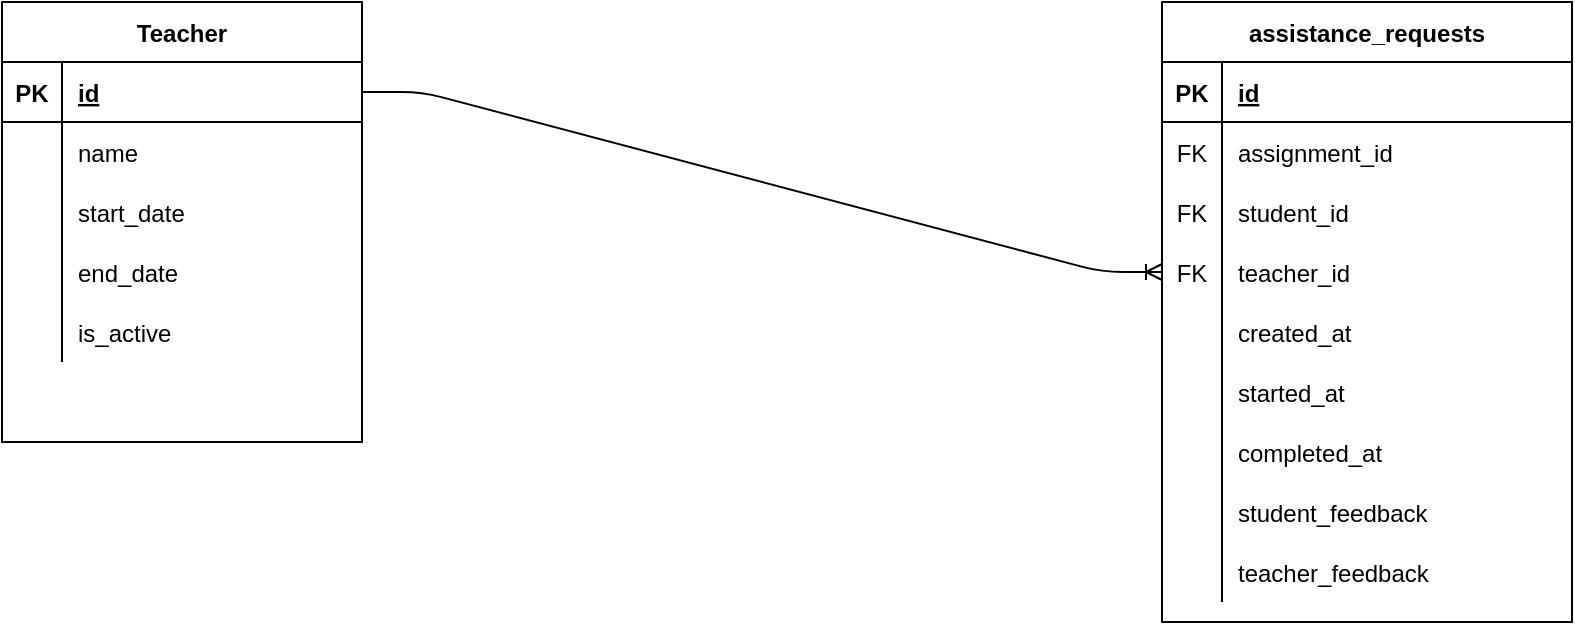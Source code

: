 <mxfile version="13.7.1" type="device"><diagram id="WS695FGDfnuc3zvtWllS" name="Page-1"><mxGraphModel dx="1660" dy="751" grid="1" gridSize="10" guides="1" tooltips="1" connect="1" arrows="1" fold="1" page="1" pageScale="1" pageWidth="850" pageHeight="1100" math="0" shadow="0"><root><mxCell id="0"/><mxCell id="1" parent="0"/><mxCell id="RLynwHqd7Sk4YO5sZ9Fi-1" value="Teacher" style="shape=table;startSize=30;container=1;collapsible=1;childLayout=tableLayout;fixedRows=1;rowLines=0;fontStyle=1;align=center;resizeLast=1;" vertex="1" parent="1"><mxGeometry x="-40" y="130" width="180" height="220" as="geometry"/></mxCell><mxCell id="RLynwHqd7Sk4YO5sZ9Fi-2" value="" style="shape=partialRectangle;collapsible=0;dropTarget=0;pointerEvents=0;fillColor=none;top=0;left=0;bottom=1;right=0;points=[[0,0.5],[1,0.5]];portConstraint=eastwest;" vertex="1" parent="RLynwHqd7Sk4YO5sZ9Fi-1"><mxGeometry y="30" width="180" height="30" as="geometry"/></mxCell><mxCell id="RLynwHqd7Sk4YO5sZ9Fi-3" value="PK" style="shape=partialRectangle;connectable=0;fillColor=none;top=0;left=0;bottom=0;right=0;fontStyle=1;overflow=hidden;" vertex="1" parent="RLynwHqd7Sk4YO5sZ9Fi-2"><mxGeometry width="30" height="30" as="geometry"/></mxCell><mxCell id="RLynwHqd7Sk4YO5sZ9Fi-4" value="id" style="shape=partialRectangle;connectable=0;fillColor=none;top=0;left=0;bottom=0;right=0;align=left;spacingLeft=6;fontStyle=5;overflow=hidden;" vertex="1" parent="RLynwHqd7Sk4YO5sZ9Fi-2"><mxGeometry x="30" width="150" height="30" as="geometry"/></mxCell><mxCell id="RLynwHqd7Sk4YO5sZ9Fi-5" value="" style="shape=partialRectangle;collapsible=0;dropTarget=0;pointerEvents=0;fillColor=none;top=0;left=0;bottom=0;right=0;points=[[0,0.5],[1,0.5]];portConstraint=eastwest;" vertex="1" parent="RLynwHqd7Sk4YO5sZ9Fi-1"><mxGeometry y="60" width="180" height="30" as="geometry"/></mxCell><mxCell id="RLynwHqd7Sk4YO5sZ9Fi-6" value="" style="shape=partialRectangle;connectable=0;fillColor=none;top=0;left=0;bottom=0;right=0;editable=1;overflow=hidden;" vertex="1" parent="RLynwHqd7Sk4YO5sZ9Fi-5"><mxGeometry width="30" height="30" as="geometry"/></mxCell><mxCell id="RLynwHqd7Sk4YO5sZ9Fi-7" value="name" style="shape=partialRectangle;connectable=0;fillColor=none;top=0;left=0;bottom=0;right=0;align=left;spacingLeft=6;overflow=hidden;" vertex="1" parent="RLynwHqd7Sk4YO5sZ9Fi-5"><mxGeometry x="30" width="150" height="30" as="geometry"/></mxCell><mxCell id="RLynwHqd7Sk4YO5sZ9Fi-8" value="" style="shape=partialRectangle;collapsible=0;dropTarget=0;pointerEvents=0;fillColor=none;top=0;left=0;bottom=0;right=0;points=[[0,0.5],[1,0.5]];portConstraint=eastwest;" vertex="1" parent="RLynwHqd7Sk4YO5sZ9Fi-1"><mxGeometry y="90" width="180" height="30" as="geometry"/></mxCell><mxCell id="RLynwHqd7Sk4YO5sZ9Fi-9" value="" style="shape=partialRectangle;connectable=0;fillColor=none;top=0;left=0;bottom=0;right=0;editable=1;overflow=hidden;" vertex="1" parent="RLynwHqd7Sk4YO5sZ9Fi-8"><mxGeometry width="30" height="30" as="geometry"/></mxCell><mxCell id="RLynwHqd7Sk4YO5sZ9Fi-10" value="start_date" style="shape=partialRectangle;connectable=0;fillColor=none;top=0;left=0;bottom=0;right=0;align=left;spacingLeft=6;overflow=hidden;" vertex="1" parent="RLynwHqd7Sk4YO5sZ9Fi-8"><mxGeometry x="30" width="150" height="30" as="geometry"/></mxCell><mxCell id="RLynwHqd7Sk4YO5sZ9Fi-11" value="" style="shape=partialRectangle;collapsible=0;dropTarget=0;pointerEvents=0;fillColor=none;top=0;left=0;bottom=0;right=0;points=[[0,0.5],[1,0.5]];portConstraint=eastwest;" vertex="1" parent="RLynwHqd7Sk4YO5sZ9Fi-1"><mxGeometry y="120" width="180" height="30" as="geometry"/></mxCell><mxCell id="RLynwHqd7Sk4YO5sZ9Fi-12" value="" style="shape=partialRectangle;connectable=0;fillColor=none;top=0;left=0;bottom=0;right=0;editable=1;overflow=hidden;" vertex="1" parent="RLynwHqd7Sk4YO5sZ9Fi-11"><mxGeometry width="30" height="30" as="geometry"/></mxCell><mxCell id="RLynwHqd7Sk4YO5sZ9Fi-13" value="end_date" style="shape=partialRectangle;connectable=0;fillColor=none;top=0;left=0;bottom=0;right=0;align=left;spacingLeft=6;overflow=hidden;" vertex="1" parent="RLynwHqd7Sk4YO5sZ9Fi-11"><mxGeometry x="30" width="150" height="30" as="geometry"/></mxCell><mxCell id="RLynwHqd7Sk4YO5sZ9Fi-28" value="" style="shape=partialRectangle;collapsible=0;dropTarget=0;pointerEvents=0;fillColor=none;top=0;left=0;bottom=0;right=0;points=[[0,0.5],[1,0.5]];portConstraint=eastwest;" vertex="1" parent="RLynwHqd7Sk4YO5sZ9Fi-1"><mxGeometry y="150" width="180" height="30" as="geometry"/></mxCell><mxCell id="RLynwHqd7Sk4YO5sZ9Fi-29" value="" style="shape=partialRectangle;connectable=0;fillColor=none;top=0;left=0;bottom=0;right=0;editable=1;overflow=hidden;" vertex="1" parent="RLynwHqd7Sk4YO5sZ9Fi-28"><mxGeometry width="30" height="30" as="geometry"/></mxCell><mxCell id="RLynwHqd7Sk4YO5sZ9Fi-30" value="is_active" style="shape=partialRectangle;connectable=0;fillColor=none;top=0;left=0;bottom=0;right=0;align=left;spacingLeft=6;overflow=hidden;" vertex="1" parent="RLynwHqd7Sk4YO5sZ9Fi-28"><mxGeometry x="30" width="150" height="30" as="geometry"/></mxCell><mxCell id="RLynwHqd7Sk4YO5sZ9Fi-14" value="assistance_requests" style="shape=table;startSize=30;container=1;collapsible=1;childLayout=tableLayout;fixedRows=1;rowLines=0;fontStyle=1;align=center;resizeLast=1;" vertex="1" parent="1"><mxGeometry x="540" y="130" width="205" height="310" as="geometry"/></mxCell><mxCell id="RLynwHqd7Sk4YO5sZ9Fi-15" value="" style="shape=partialRectangle;collapsible=0;dropTarget=0;pointerEvents=0;fillColor=none;top=0;left=0;bottom=1;right=0;points=[[0,0.5],[1,0.5]];portConstraint=eastwest;" vertex="1" parent="RLynwHqd7Sk4YO5sZ9Fi-14"><mxGeometry y="30" width="205" height="30" as="geometry"/></mxCell><mxCell id="RLynwHqd7Sk4YO5sZ9Fi-16" value="PK" style="shape=partialRectangle;connectable=0;fillColor=none;top=0;left=0;bottom=0;right=0;fontStyle=1;overflow=hidden;" vertex="1" parent="RLynwHqd7Sk4YO5sZ9Fi-15"><mxGeometry width="30" height="30" as="geometry"/></mxCell><mxCell id="RLynwHqd7Sk4YO5sZ9Fi-17" value="id" style="shape=partialRectangle;connectable=0;fillColor=none;top=0;left=0;bottom=0;right=0;align=left;spacingLeft=6;fontStyle=5;overflow=hidden;" vertex="1" parent="RLynwHqd7Sk4YO5sZ9Fi-15"><mxGeometry x="30" width="175" height="30" as="geometry"/></mxCell><mxCell id="RLynwHqd7Sk4YO5sZ9Fi-18" value="" style="shape=partialRectangle;collapsible=0;dropTarget=0;pointerEvents=0;fillColor=none;top=0;left=0;bottom=0;right=0;points=[[0,0.5],[1,0.5]];portConstraint=eastwest;" vertex="1" parent="RLynwHqd7Sk4YO5sZ9Fi-14"><mxGeometry y="60" width="205" height="30" as="geometry"/></mxCell><mxCell id="RLynwHqd7Sk4YO5sZ9Fi-19" value="FK" style="shape=partialRectangle;connectable=0;fillColor=none;top=0;left=0;bottom=0;right=0;editable=1;overflow=hidden;" vertex="1" parent="RLynwHqd7Sk4YO5sZ9Fi-18"><mxGeometry width="30" height="30" as="geometry"/></mxCell><mxCell id="RLynwHqd7Sk4YO5sZ9Fi-20" value="assignment_id" style="shape=partialRectangle;connectable=0;fillColor=none;top=0;left=0;bottom=0;right=0;align=left;spacingLeft=6;overflow=hidden;" vertex="1" parent="RLynwHqd7Sk4YO5sZ9Fi-18"><mxGeometry x="30" width="175" height="30" as="geometry"/></mxCell><mxCell id="RLynwHqd7Sk4YO5sZ9Fi-21" value="" style="shape=partialRectangle;collapsible=0;dropTarget=0;pointerEvents=0;fillColor=none;top=0;left=0;bottom=0;right=0;points=[[0,0.5],[1,0.5]];portConstraint=eastwest;" vertex="1" parent="RLynwHqd7Sk4YO5sZ9Fi-14"><mxGeometry y="90" width="205" height="30" as="geometry"/></mxCell><mxCell id="RLynwHqd7Sk4YO5sZ9Fi-22" value="FK" style="shape=partialRectangle;connectable=0;fillColor=none;top=0;left=0;bottom=0;right=0;editable=1;overflow=hidden;" vertex="1" parent="RLynwHqd7Sk4YO5sZ9Fi-21"><mxGeometry width="30" height="30" as="geometry"/></mxCell><mxCell id="RLynwHqd7Sk4YO5sZ9Fi-23" value="student_id" style="shape=partialRectangle;connectable=0;fillColor=none;top=0;left=0;bottom=0;right=0;align=left;spacingLeft=6;overflow=hidden;" vertex="1" parent="RLynwHqd7Sk4YO5sZ9Fi-21"><mxGeometry x="30" width="175" height="30" as="geometry"/></mxCell><mxCell id="RLynwHqd7Sk4YO5sZ9Fi-24" value="" style="shape=partialRectangle;collapsible=0;dropTarget=0;pointerEvents=0;fillColor=none;top=0;left=0;bottom=0;right=0;points=[[0,0.5],[1,0.5]];portConstraint=eastwest;" vertex="1" parent="RLynwHqd7Sk4YO5sZ9Fi-14"><mxGeometry y="120" width="205" height="30" as="geometry"/></mxCell><mxCell id="RLynwHqd7Sk4YO5sZ9Fi-25" value="FK" style="shape=partialRectangle;connectable=0;fillColor=none;top=0;left=0;bottom=0;right=0;editable=1;overflow=hidden;" vertex="1" parent="RLynwHqd7Sk4YO5sZ9Fi-24"><mxGeometry width="30" height="30" as="geometry"/></mxCell><mxCell id="RLynwHqd7Sk4YO5sZ9Fi-26" value="teacher_id" style="shape=partialRectangle;connectable=0;fillColor=none;top=0;left=0;bottom=0;right=0;align=left;spacingLeft=6;overflow=hidden;" vertex="1" parent="RLynwHqd7Sk4YO5sZ9Fi-24"><mxGeometry x="30" width="175" height="30" as="geometry"/></mxCell><mxCell id="RLynwHqd7Sk4YO5sZ9Fi-40" value="" style="shape=partialRectangle;collapsible=0;dropTarget=0;pointerEvents=0;fillColor=none;top=0;left=0;bottom=0;right=0;points=[[0,0.5],[1,0.5]];portConstraint=eastwest;" vertex="1" parent="RLynwHqd7Sk4YO5sZ9Fi-14"><mxGeometry y="150" width="205" height="30" as="geometry"/></mxCell><mxCell id="RLynwHqd7Sk4YO5sZ9Fi-41" value="" style="shape=partialRectangle;connectable=0;fillColor=none;top=0;left=0;bottom=0;right=0;editable=1;overflow=hidden;" vertex="1" parent="RLynwHqd7Sk4YO5sZ9Fi-40"><mxGeometry width="30" height="30" as="geometry"/></mxCell><mxCell id="RLynwHqd7Sk4YO5sZ9Fi-42" value="created_at" style="shape=partialRectangle;connectable=0;fillColor=none;top=0;left=0;bottom=0;right=0;align=left;spacingLeft=6;overflow=hidden;" vertex="1" parent="RLynwHqd7Sk4YO5sZ9Fi-40"><mxGeometry x="30" width="175" height="30" as="geometry"/></mxCell><mxCell id="RLynwHqd7Sk4YO5sZ9Fi-36" value="" style="shape=partialRectangle;collapsible=0;dropTarget=0;pointerEvents=0;fillColor=none;top=0;left=0;bottom=0;right=0;points=[[0,0.5],[1,0.5]];portConstraint=eastwest;" vertex="1" parent="RLynwHqd7Sk4YO5sZ9Fi-14"><mxGeometry y="180" width="205" height="30" as="geometry"/></mxCell><mxCell id="RLynwHqd7Sk4YO5sZ9Fi-37" value="" style="shape=partialRectangle;connectable=0;fillColor=none;top=0;left=0;bottom=0;right=0;editable=1;overflow=hidden;" vertex="1" parent="RLynwHqd7Sk4YO5sZ9Fi-36"><mxGeometry width="30" height="30" as="geometry"/></mxCell><mxCell id="RLynwHqd7Sk4YO5sZ9Fi-38" value="started_at" style="shape=partialRectangle;connectable=0;fillColor=none;top=0;left=0;bottom=0;right=0;align=left;spacingLeft=6;overflow=hidden;" vertex="1" parent="RLynwHqd7Sk4YO5sZ9Fi-36"><mxGeometry x="30" width="175" height="30" as="geometry"/></mxCell><mxCell id="RLynwHqd7Sk4YO5sZ9Fi-32" value="" style="shape=partialRectangle;collapsible=0;dropTarget=0;pointerEvents=0;fillColor=none;top=0;left=0;bottom=0;right=0;points=[[0,0.5],[1,0.5]];portConstraint=eastwest;" vertex="1" parent="RLynwHqd7Sk4YO5sZ9Fi-14"><mxGeometry y="210" width="205" height="30" as="geometry"/></mxCell><mxCell id="RLynwHqd7Sk4YO5sZ9Fi-33" value="" style="shape=partialRectangle;connectable=0;fillColor=none;top=0;left=0;bottom=0;right=0;editable=1;overflow=hidden;" vertex="1" parent="RLynwHqd7Sk4YO5sZ9Fi-32"><mxGeometry width="30" height="30" as="geometry"/></mxCell><mxCell id="RLynwHqd7Sk4YO5sZ9Fi-34" value="completed_at" style="shape=partialRectangle;connectable=0;fillColor=none;top=0;left=0;bottom=0;right=0;align=left;spacingLeft=6;overflow=hidden;" vertex="1" parent="RLynwHqd7Sk4YO5sZ9Fi-32"><mxGeometry x="30" width="175" height="30" as="geometry"/></mxCell><mxCell id="RLynwHqd7Sk4YO5sZ9Fi-44" value="" style="shape=partialRectangle;collapsible=0;dropTarget=0;pointerEvents=0;fillColor=none;top=0;left=0;bottom=0;right=0;points=[[0,0.5],[1,0.5]];portConstraint=eastwest;" vertex="1" parent="RLynwHqd7Sk4YO5sZ9Fi-14"><mxGeometry y="240" width="205" height="30" as="geometry"/></mxCell><mxCell id="RLynwHqd7Sk4YO5sZ9Fi-45" value="" style="shape=partialRectangle;connectable=0;fillColor=none;top=0;left=0;bottom=0;right=0;editable=1;overflow=hidden;" vertex="1" parent="RLynwHqd7Sk4YO5sZ9Fi-44"><mxGeometry width="30" height="30" as="geometry"/></mxCell><mxCell id="RLynwHqd7Sk4YO5sZ9Fi-46" value="student_feedback" style="shape=partialRectangle;connectable=0;fillColor=none;top=0;left=0;bottom=0;right=0;align=left;spacingLeft=6;overflow=hidden;" vertex="1" parent="RLynwHqd7Sk4YO5sZ9Fi-44"><mxGeometry x="30" width="175" height="30" as="geometry"/></mxCell><mxCell id="RLynwHqd7Sk4YO5sZ9Fi-48" value="" style="shape=partialRectangle;collapsible=0;dropTarget=0;pointerEvents=0;fillColor=none;top=0;left=0;bottom=0;right=0;points=[[0,0.5],[1,0.5]];portConstraint=eastwest;" vertex="1" parent="RLynwHqd7Sk4YO5sZ9Fi-14"><mxGeometry y="270" width="205" height="30" as="geometry"/></mxCell><mxCell id="RLynwHqd7Sk4YO5sZ9Fi-49" value="" style="shape=partialRectangle;connectable=0;fillColor=none;top=0;left=0;bottom=0;right=0;editable=1;overflow=hidden;" vertex="1" parent="RLynwHqd7Sk4YO5sZ9Fi-48"><mxGeometry width="30" height="30" as="geometry"/></mxCell><mxCell id="RLynwHqd7Sk4YO5sZ9Fi-50" value="teacher_feedback" style="shape=partialRectangle;connectable=0;fillColor=none;top=0;left=0;bottom=0;right=0;align=left;spacingLeft=6;overflow=hidden;" vertex="1" parent="RLynwHqd7Sk4YO5sZ9Fi-48"><mxGeometry x="30" width="175" height="30" as="geometry"/></mxCell><mxCell id="RLynwHqd7Sk4YO5sZ9Fi-52" value="" style="edgeStyle=entityRelationEdgeStyle;fontSize=12;html=1;endArrow=ERoneToMany;exitX=1;exitY=0.5;exitDx=0;exitDy=0;entryX=0;entryY=0.5;entryDx=0;entryDy=0;" edge="1" parent="1" source="RLynwHqd7Sk4YO5sZ9Fi-2" target="RLynwHqd7Sk4YO5sZ9Fi-24"><mxGeometry width="100" height="100" relative="1" as="geometry"><mxPoint x="370" y="450" as="sourcePoint"/><mxPoint x="470" y="350" as="targetPoint"/></mxGeometry></mxCell></root></mxGraphModel></diagram></mxfile>